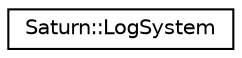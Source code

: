 digraph "Graphical Class Hierarchy"
{
  edge [fontname="Helvetica",fontsize="10",labelfontname="Helvetica",labelfontsize="10"];
  node [fontname="Helvetica",fontsize="10",shape=record];
  rankdir="LR";
  Node0 [label="Saturn::LogSystem",height=0.2,width=0.4,color="black", fillcolor="white", style="filled",URL="$class_saturn_1_1_log_system.html"];
}
